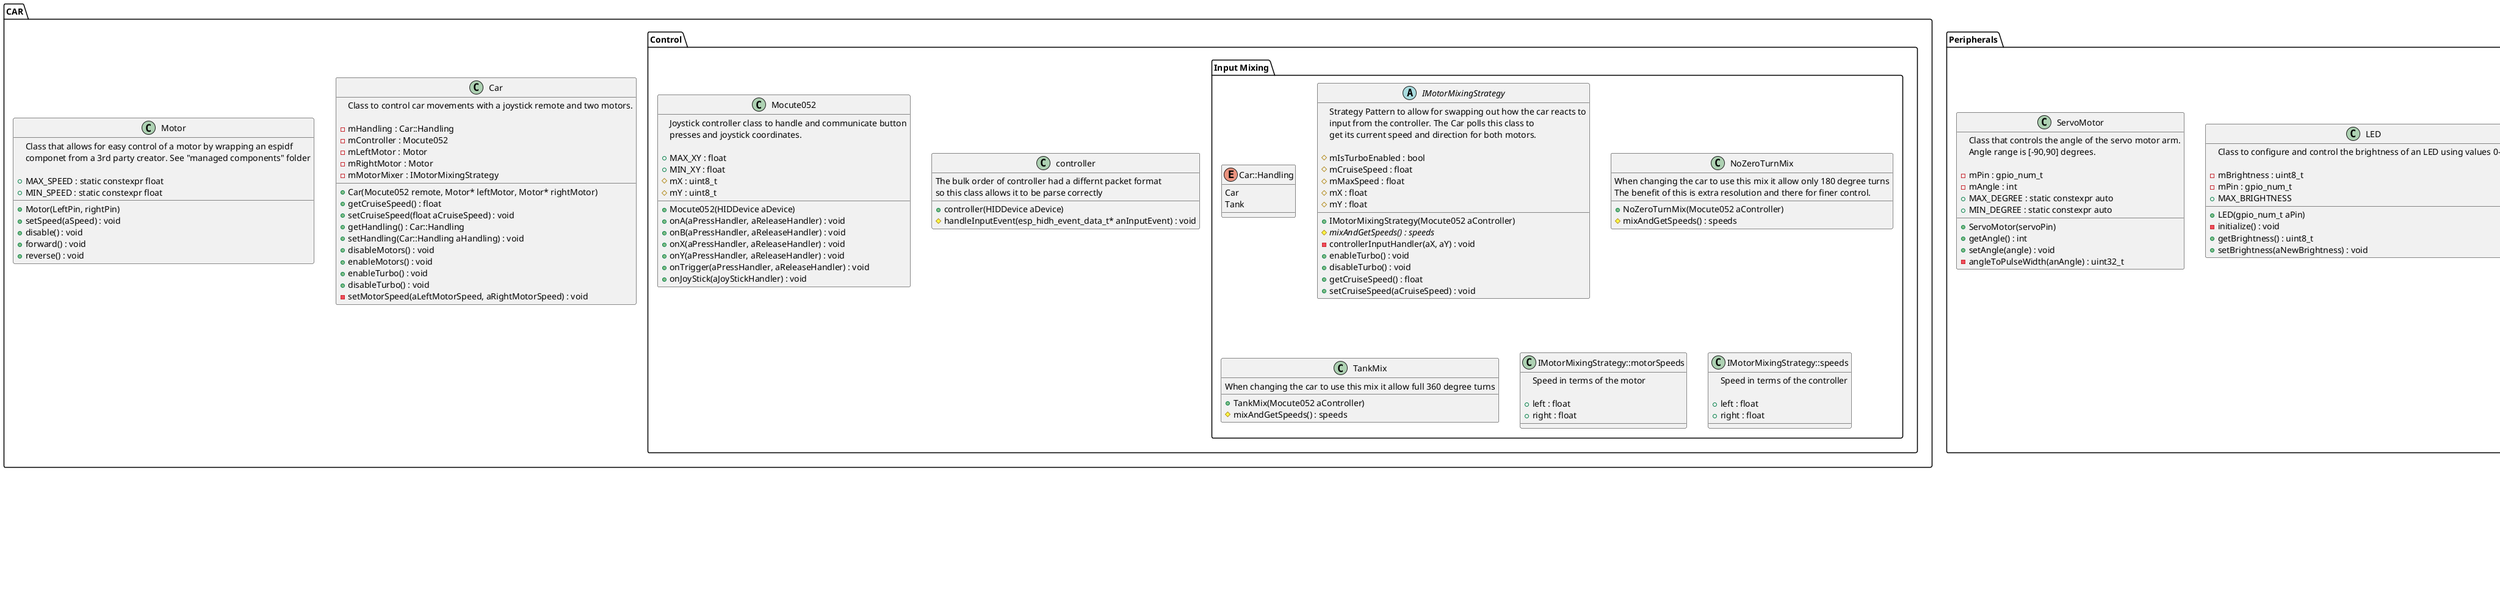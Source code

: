 @startuml

/' Objects '/


package "CAR"{
        class Car {
                Class to control car movements with a joystick remote and two motors.

                +Car(Mocute052 remote, Motor* leftMotor, Motor* rightMotor)
                -mHandling : Car::Handling
                -mController : Mocute052
                -mLeftMotor : Motor
                -mRightMotor : Motor
                -mMotorMixer : IMotorMixingStrategy
                +getCruiseSpeed() : float
                +setCruiseSpeed(float aCruiseSpeed) : void
                +getHandling() : Car::Handling
                +setHandling(Car::Handling aHandling) : void
                +disableMotors() : void
                +enableMotors() : void
                +enableTurbo() : void
                +disableTurbo() : void
                -setMotorSpeed(aLeftMotorSpeed, aRightMotorSpeed) : void
        }

        class Motor {
                Class that allows for easy control of a motor by wrapping an espidf 
                componet from a 3rd party creator. See "managed components" folder
                
                +Motor(LeftPin, rightPin)
                +setSpeed(aSpeed) : void
                +disable() : void
                +forward() : void
                +reverse() : void
                +MAX_SPEED : static constexpr float
                +MIN_SPEED : static constexpr float
        }

        package "Control"{
                class controller {
                        The bulk order of controller had a differnt packet format 
                        so this class allows it to be parse correctly 

                        +controller(HIDDevice aDevice)
                        #handleInputEvent(esp_hidh_event_data_t* anInputEvent) : void
                }

                class Mocute052 {
                        Joystick controller class to handle and communicate button
                        presses and joystick coordinates.
                        
                        +Mocute052(HIDDevice aDevice)
                        +MAX_XY : float
                        +MIN_XY : float
                        #mX : uint8_t
                        #mY : uint8_t
                        +onA(aPressHandler, aReleaseHandler) : void
                        +onB(aPressHandler, aReleaseHandler) : void
                        +onX(aPressHandler, aReleaseHandler) : void
                        +onY(aPressHandler, aReleaseHandler) : void
                        +onTrigger(aPressHandler, aReleaseHandler) : void
                        +onJoyStick(aJoyStickHandler) : void
                }

                package "Input Mixing"{
                        enum Car::Handling {
                                Car
                                Tank
                        }

                        abstract class IMotorMixingStrategy {
                                Strategy Pattern to allow for swapping out how the car reacts to 
                                input from the controller. The Car polls this class to 
                                get its current speed and direction for both motors.

                                +IMotorMixingStrategy(Mocute052 aController)
                                #mIsTurboEnabled : bool
                                #mCruiseSpeed : float
                                #mMaxSpeed : float
                                #mX : float
                                #mY : float
                                #{abstract} mixAndGetSpeeds() : speeds
                                -controllerInputHandler(aX, aY) : void
                                +enableTurbo() : void
                                +disableTurbo() : void
                                +getCruiseSpeed() : float
                                +setCruiseSpeed(aCruiseSpeed) : void
                        }

                        class NoZeroTurnMix {
                                When changing the car to use this mix it allow only 180 degree turns
                                The benefit of this is extra resolution and there for finer control.
                                
                                +NoZeroTurnMix(Mocute052 aController)
                                #mixAndGetSpeeds() : speeds
                        }

                        class TankMix {
                                When changing the car to use this mix it allow full 360 degree turns
                                
                                +TankMix(Mocute052 aController)
                                #mixAndGetSpeeds() : speeds
                        }

                        class IMotorMixingStrategy::motorSpeeds {
                                Speed in terms of the motor
                                
                                +left : float
                                +right : float
                        }

                        class IMotorMixingStrategy::speeds {
                                Speed in terms of the controller
                                
                                +left : float
                                +right : float
                        }

                }
        }

}

package "Bluetooth"{

        class HIDDevice {
                Base class for all devices that will connect to the BTClassicHID

                +HIDDevice(aScanResult)
                +hasAddress(anAddress) : bool
                +getScanResult() : esp_hid_scan_result_t
                -mScanResult : esp_hid_scan_result_t
                +getAddress() : uint8_t
                #handleInputEvent(anInputEvent) : void
                +onDisconnect(aDisconnectionHandler) : void
        }
        class BTClassicHID {
                Class to allow for connection to BLE or BT classic HID devices. 
                Heavily developed off espidf example code 

                #BTClassicHID()
                +connect(HIDDevice aDevice) : bool
                +connect(aDeviceAddress, numScans, secondsPerScan) : deviceType
                +getInstance() : BTClassicHID
                -getDevice(anEvent, aParam) : HIDDevice
                +scan(seconds, anEarlyReturnAddress) : vector<HIDDevice>
                -onDisconnect(HIDDevice aDevice) : void
                #mConnectedDevices : array<HIDDevice, MAX_CONNECTED_DEVICES>
                #mInstance : BTClassicHID
        }

}

package "Peripherals"{
        package "IR"{
                class IrNECParser {
                        Class that parses incoming packets from IR into data usable by
                        the Transceiver class. 
                        
                        +IrNECParser()
                        -mIsRepeat : bool
                        -nec_check_in_range(signal_duration, spec_duration) : bool
                        -nec_parse_frame(rmt_nec_symbols) : bool
                        -nec_parse_logic0(rmt_nec_symbols) : bool
                        -nec_parse_logic1(rmt_nec_symbols) : bool
                        +Parse(aDoneEvent) : IrNECParser::Data
                        -mNecCodeAddress : uint16_t
                        -mNecCodeCommand : uint16_t
                }
                    
                class Transceiver {
                        Class that sets up IR communication/control and allows for easy 
                        registration of handler for incoming IR data.
                        
                        +Transceiver(receivePin, sendPin)
                        -mRxPin : gpio_num_t
                        -mTxPin : gpio_num_t
                        -mDataReceivedHandler : RxHandlerTy
                        +send(address, data) : void
                        +mSetReceiveHandler(RxHandlerTy aReceiveHandler) : void
                        -onReceive(edata) : bool
                        +enableRx() : void
                        +enableTx() : void
                        +disableRx() : void
                        +disableTx() : void
                        -mNecEncoder : rmt_encoder_handle_t
                        -mNecParser : IrNECParser
                }
                
                class IrNECParser::Data {
                        +Data(uint16_t aAddr, uint16_t aData, bool aIsRepeat)
                        +isRepeat : bool
                        +address : uint16_t
                        +data : uint16_t
                }
        }

        class LED {
                Class to configure and control the brightness of an LED using values 0-255.

                +LED(gpio_num_t aPin)
                -mBrightness : uint8_t
                -mPin : gpio_num_t
                +MAX_BRIGHTNESS
                -initialize() : void
                +getBrightness() : uint8_t
                +setBrightness(aNewBrightness) : void
        }

        class ServoMotor {
                Class that controls the angle of the servo motor arm.
                Angle range is [-90,90] degrees.

                +ServoMotor(servoPin)
                +getAngle() : int
                +setAngle(angle) : void
                -mPin : gpio_num_t
                -mAngle : int
                +MAX_DEGREE : static constexpr auto
                +MIN_DEGREE : static constexpr auto
                -angleToPulseWidth(anAngle) : uint32_t
        }
}




/' Inheritance relationships '/

.HIDDevice <|-- .Mocute052
.IMotorMixingStrategy <|-- .NoZeroTurnMix
.IMotorMixingStrategy <|-- .TankMix
.Mocute052 <|-- .controller


/' Aggregation relationships '/

.BTClassicHID *-- .BTClassicHID : "Singleton"
.BTClassicHID "1  " *-- "< 5 " .HIDDevice : "  Contains"
.Car *-- .Car::Handling
.Car *-- .IMotorMixingStrategy
.Car *-- .Mocute052
.Car "2" *-- .Motor
.Transceiver *-- .IrNECParser


/' Nested objects '/

.Car +-- .Car::Handling
.IMotorMixingStrategy +-- .IMotorMixingStrategy::motorSpeeds
.IMotorMixingStrategy +-- .IMotorMixingStrategy::speeds
.IrNECParser +-- .IrNECParser::Data

@enduml